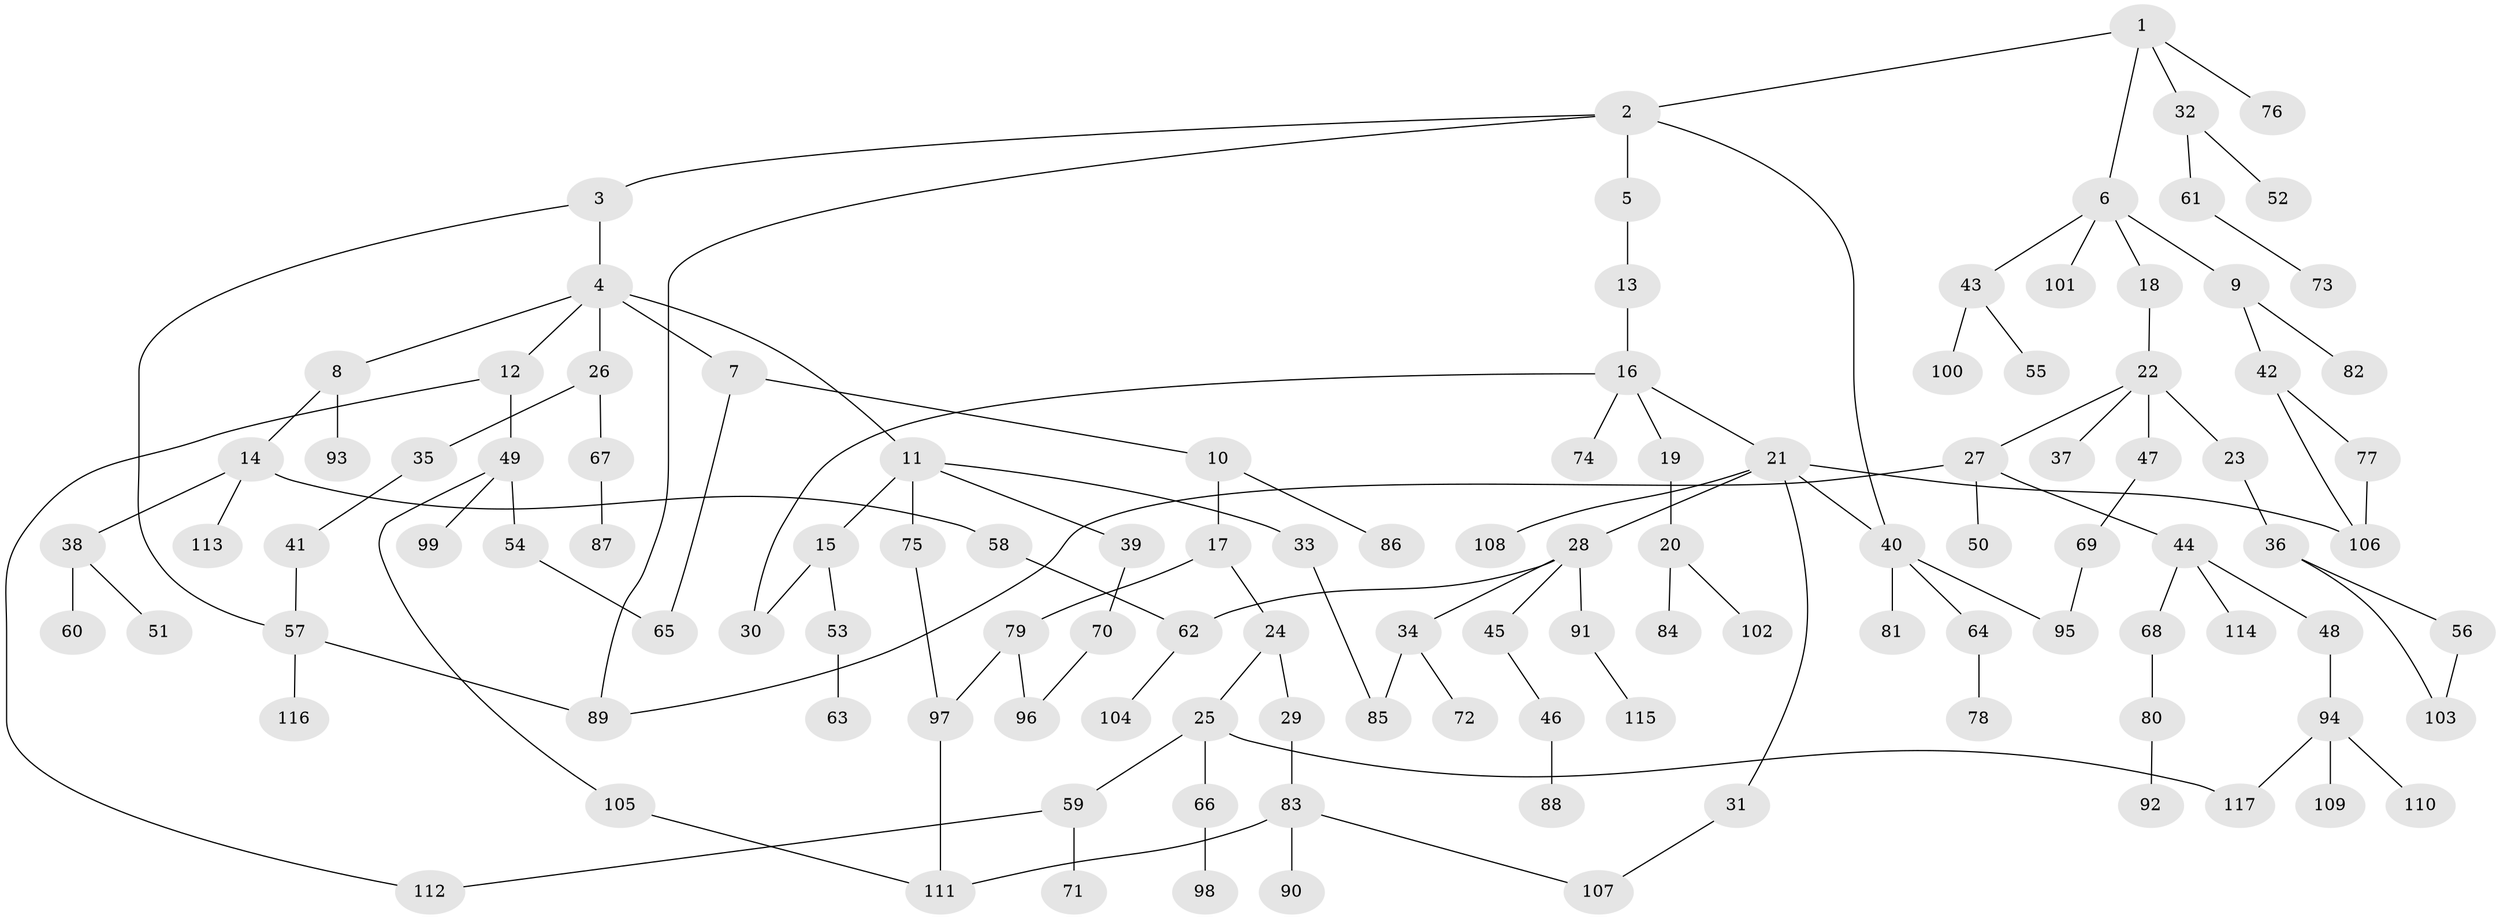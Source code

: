 // coarse degree distribution, {3: 0.08571428571428572, 2: 0.3142857142857143, 14: 0.014285714285714285, 4: 0.07142857142857142, 1: 0.44285714285714284, 5: 0.02857142857142857, 13: 0.014285714285714285, 8: 0.014285714285714285, 6: 0.014285714285714285}
// Generated by graph-tools (version 1.1) at 2025/45/03/04/25 21:45:49]
// undirected, 117 vertices, 135 edges
graph export_dot {
graph [start="1"]
  node [color=gray90,style=filled];
  1;
  2;
  3;
  4;
  5;
  6;
  7;
  8;
  9;
  10;
  11;
  12;
  13;
  14;
  15;
  16;
  17;
  18;
  19;
  20;
  21;
  22;
  23;
  24;
  25;
  26;
  27;
  28;
  29;
  30;
  31;
  32;
  33;
  34;
  35;
  36;
  37;
  38;
  39;
  40;
  41;
  42;
  43;
  44;
  45;
  46;
  47;
  48;
  49;
  50;
  51;
  52;
  53;
  54;
  55;
  56;
  57;
  58;
  59;
  60;
  61;
  62;
  63;
  64;
  65;
  66;
  67;
  68;
  69;
  70;
  71;
  72;
  73;
  74;
  75;
  76;
  77;
  78;
  79;
  80;
  81;
  82;
  83;
  84;
  85;
  86;
  87;
  88;
  89;
  90;
  91;
  92;
  93;
  94;
  95;
  96;
  97;
  98;
  99;
  100;
  101;
  102;
  103;
  104;
  105;
  106;
  107;
  108;
  109;
  110;
  111;
  112;
  113;
  114;
  115;
  116;
  117;
  1 -- 2;
  1 -- 6;
  1 -- 32;
  1 -- 76;
  2 -- 3;
  2 -- 5;
  2 -- 40;
  2 -- 89;
  3 -- 4;
  3 -- 57;
  4 -- 7;
  4 -- 8;
  4 -- 11;
  4 -- 12;
  4 -- 26;
  5 -- 13;
  6 -- 9;
  6 -- 18;
  6 -- 43;
  6 -- 101;
  7 -- 10;
  7 -- 65;
  8 -- 14;
  8 -- 93;
  9 -- 42;
  9 -- 82;
  10 -- 17;
  10 -- 86;
  11 -- 15;
  11 -- 33;
  11 -- 39;
  11 -- 75;
  12 -- 49;
  12 -- 112;
  13 -- 16;
  14 -- 38;
  14 -- 58;
  14 -- 113;
  15 -- 53;
  15 -- 30;
  16 -- 19;
  16 -- 21;
  16 -- 30;
  16 -- 74;
  17 -- 24;
  17 -- 79;
  18 -- 22;
  19 -- 20;
  20 -- 84;
  20 -- 102;
  21 -- 28;
  21 -- 31;
  21 -- 108;
  21 -- 40;
  21 -- 106;
  22 -- 23;
  22 -- 27;
  22 -- 37;
  22 -- 47;
  23 -- 36;
  24 -- 25;
  24 -- 29;
  25 -- 59;
  25 -- 66;
  25 -- 117;
  26 -- 35;
  26 -- 67;
  27 -- 44;
  27 -- 50;
  27 -- 89;
  28 -- 34;
  28 -- 45;
  28 -- 62;
  28 -- 91;
  29 -- 83;
  31 -- 107;
  32 -- 52;
  32 -- 61;
  33 -- 85;
  34 -- 72;
  34 -- 85;
  35 -- 41;
  36 -- 56;
  36 -- 103;
  38 -- 51;
  38 -- 60;
  39 -- 70;
  40 -- 64;
  40 -- 81;
  40 -- 95;
  41 -- 57;
  42 -- 77;
  42 -- 106;
  43 -- 55;
  43 -- 100;
  44 -- 48;
  44 -- 68;
  44 -- 114;
  45 -- 46;
  46 -- 88;
  47 -- 69;
  48 -- 94;
  49 -- 54;
  49 -- 99;
  49 -- 105;
  53 -- 63;
  54 -- 65;
  56 -- 103;
  57 -- 89;
  57 -- 116;
  58 -- 62;
  59 -- 71;
  59 -- 112;
  61 -- 73;
  62 -- 104;
  64 -- 78;
  66 -- 98;
  67 -- 87;
  68 -- 80;
  69 -- 95;
  70 -- 96;
  75 -- 97;
  77 -- 106;
  79 -- 96;
  79 -- 97;
  80 -- 92;
  83 -- 90;
  83 -- 107;
  83 -- 111;
  91 -- 115;
  94 -- 109;
  94 -- 110;
  94 -- 117;
  97 -- 111;
  105 -- 111;
}
